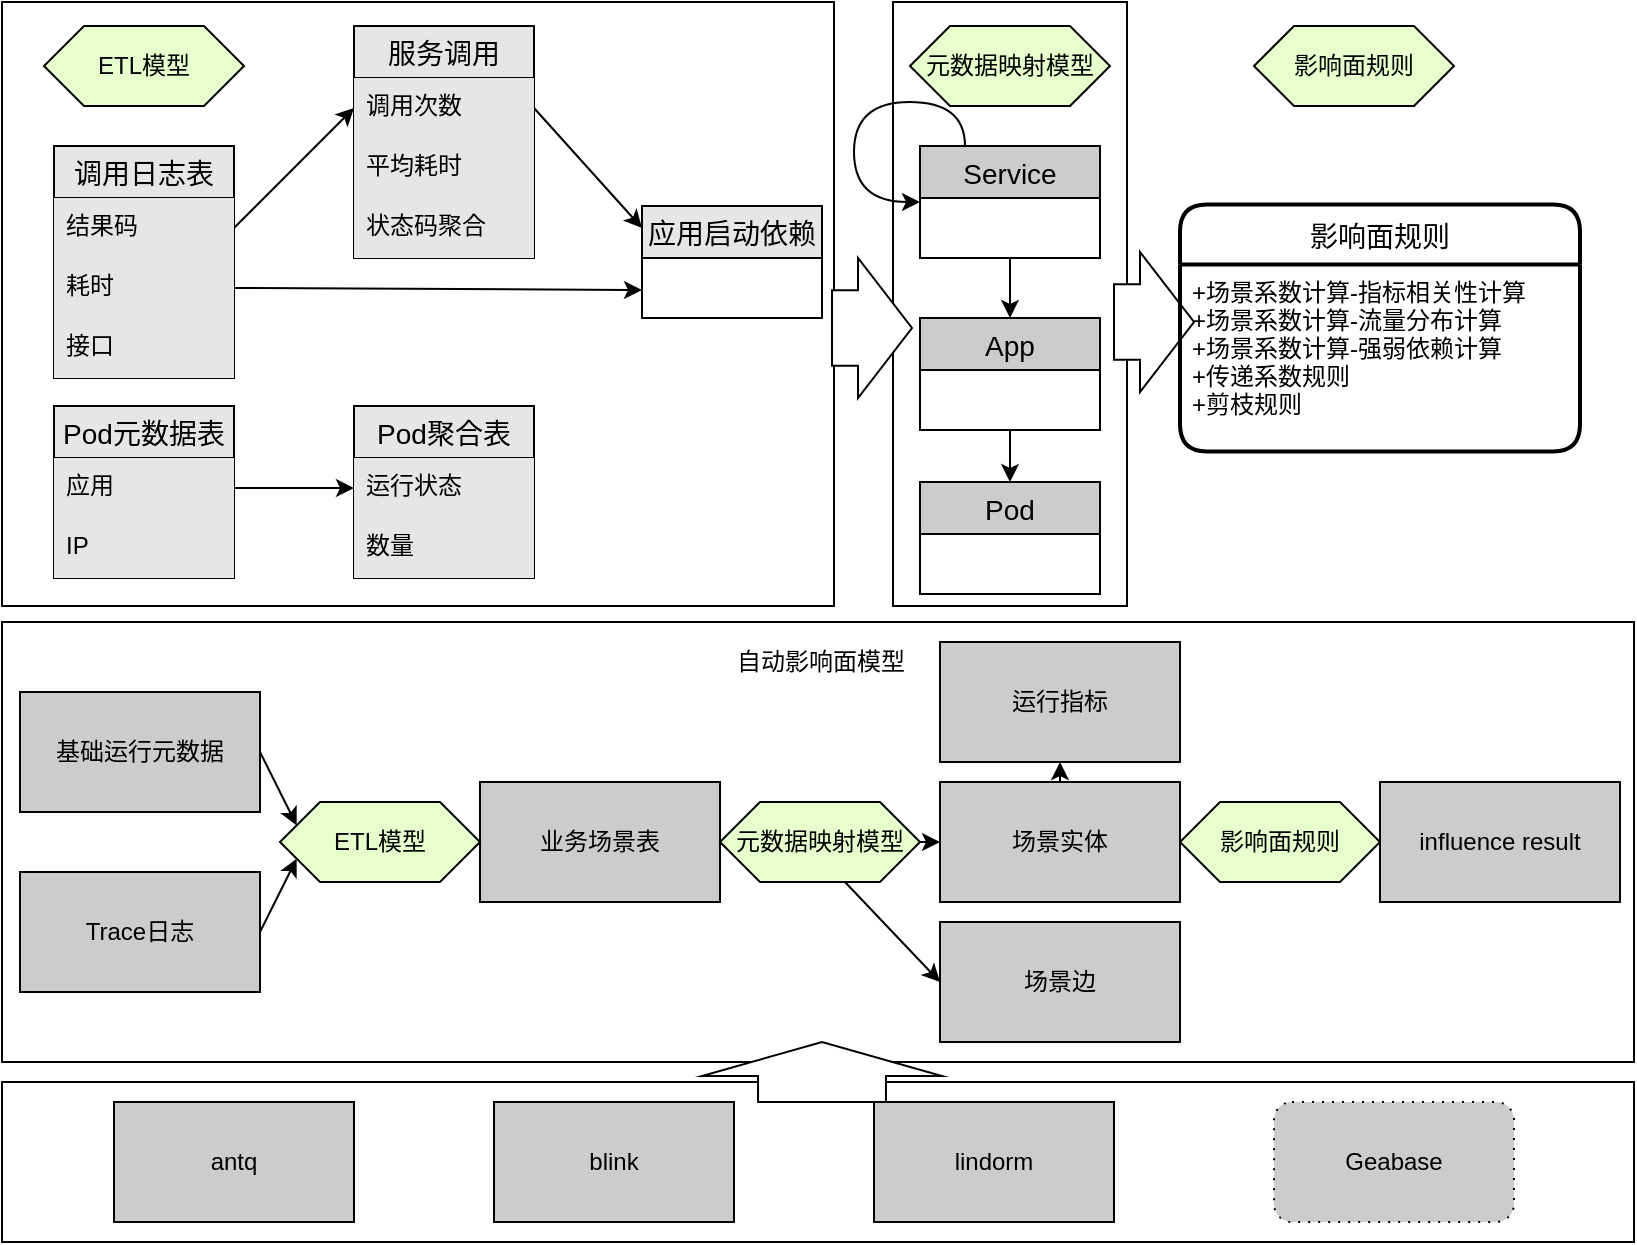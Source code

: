 <mxfile version="13.6.3" type="github">
  <diagram id="8vJNqWevXofVlPsSjhLf" name="Page-1">
    <mxGraphModel dx="1231" dy="691" grid="1" gridSize="10" guides="1" tooltips="1" connect="1" arrows="1" fold="1" page="1" pageScale="1" pageWidth="827" pageHeight="1169" math="0" shadow="0">
      <root>
        <mxCell id="0" />
        <mxCell id="1" parent="0" />
        <mxCell id="X6f416RZbJ_UCcdr4b9p-79" value="" style="rounded=0;whiteSpace=wrap;html=1;" vertex="1" parent="1">
          <mxGeometry x="4" y="60" width="416" height="302" as="geometry" />
        </mxCell>
        <mxCell id="X6f416RZbJ_UCcdr4b9p-80" value="" style="rounded=0;whiteSpace=wrap;html=1;" vertex="1" parent="1">
          <mxGeometry x="449.5" y="60" width="117" height="302" as="geometry" />
        </mxCell>
        <mxCell id="X6f416RZbJ_UCcdr4b9p-40" value="" style="rounded=0;whiteSpace=wrap;html=1;" vertex="1" parent="1">
          <mxGeometry x="4" y="600" width="816" height="80" as="geometry" />
        </mxCell>
        <mxCell id="X6f416RZbJ_UCcdr4b9p-22" value="" style="rounded=0;whiteSpace=wrap;html=1;" vertex="1" parent="1">
          <mxGeometry x="4" y="370" width="816" height="220" as="geometry" />
        </mxCell>
        <mxCell id="X6f416RZbJ_UCcdr4b9p-30" style="rounded=0;orthogonalLoop=1;jettySize=auto;html=1;exitX=1;exitY=0.5;exitDx=0;exitDy=0;entryX=0;entryY=0.25;entryDx=0;entryDy=0;fillColor=#CCCCCC;" edge="1" parent="1" source="X6f416RZbJ_UCcdr4b9p-1" target="X6f416RZbJ_UCcdr4b9p-28">
          <mxGeometry relative="1" as="geometry" />
        </mxCell>
        <mxCell id="X6f416RZbJ_UCcdr4b9p-1" value="基础运行元数据" style="rounded=0;whiteSpace=wrap;html=1;fillColor=#CCCCCC;" vertex="1" parent="1">
          <mxGeometry x="13" y="405" width="120" height="60" as="geometry" />
        </mxCell>
        <mxCell id="X6f416RZbJ_UCcdr4b9p-31" style="rounded=0;orthogonalLoop=1;jettySize=auto;html=1;exitX=1;exitY=0.5;exitDx=0;exitDy=0;entryX=0;entryY=0.75;entryDx=0;entryDy=0;fillColor=#CCCCCC;" edge="1" parent="1" source="X6f416RZbJ_UCcdr4b9p-2" target="X6f416RZbJ_UCcdr4b9p-28">
          <mxGeometry relative="1" as="geometry" />
        </mxCell>
        <mxCell id="X6f416RZbJ_UCcdr4b9p-2" value="Trace日志" style="rounded=0;whiteSpace=wrap;html=1;fillColor=#CCCCCC;" vertex="1" parent="1">
          <mxGeometry x="13" y="495" width="120" height="60" as="geometry" />
        </mxCell>
        <mxCell id="X6f416RZbJ_UCcdr4b9p-3" value="业务场景表" style="rounded=0;whiteSpace=wrap;html=1;fillColor=#CCCCCC;" vertex="1" parent="1">
          <mxGeometry x="243" y="450" width="120" height="60" as="geometry" />
        </mxCell>
        <mxCell id="X6f416RZbJ_UCcdr4b9p-19" style="rounded=0;orthogonalLoop=1;jettySize=auto;html=1;exitX=0.5;exitY=0;exitDx=0;exitDy=0;entryX=0.5;entryY=1;entryDx=0;entryDy=0;fillColor=#CCCCCC;" edge="1" parent="1" source="X6f416RZbJ_UCcdr4b9p-4" target="X6f416RZbJ_UCcdr4b9p-18">
          <mxGeometry relative="1" as="geometry" />
        </mxCell>
        <mxCell id="X6f416RZbJ_UCcdr4b9p-4" value="场景实体" style="rounded=0;whiteSpace=wrap;html=1;fillColor=#CCCCCC;" vertex="1" parent="1">
          <mxGeometry x="473" y="450" width="120" height="60" as="geometry" />
        </mxCell>
        <mxCell id="X6f416RZbJ_UCcdr4b9p-5" value="场景边" style="rounded=0;whiteSpace=wrap;html=1;fillColor=#CCCCCC;" vertex="1" parent="1">
          <mxGeometry x="473" y="520" width="120" height="60" as="geometry" />
        </mxCell>
        <mxCell id="X6f416RZbJ_UCcdr4b9p-14" value="influence result" style="rounded=0;whiteSpace=wrap;html=1;fillColor=#CCCCCC;" vertex="1" parent="1">
          <mxGeometry x="693" y="450" width="120" height="60" as="geometry" />
        </mxCell>
        <mxCell id="X6f416RZbJ_UCcdr4b9p-18" value="运行指标" style="rounded=0;whiteSpace=wrap;html=1;fillColor=#CCCCCC;" vertex="1" parent="1">
          <mxGeometry x="473" y="380" width="120" height="60" as="geometry" />
        </mxCell>
        <mxCell id="X6f416RZbJ_UCcdr4b9p-23" value="自动影响面模型" style="text;html=1;align=center;verticalAlign=middle;resizable=0;points=[];autosize=1;" vertex="1" parent="1">
          <mxGeometry x="363" y="380" width="100" height="20" as="geometry" />
        </mxCell>
        <mxCell id="X6f416RZbJ_UCcdr4b9p-27" value="&lt;span&gt;影响面规则&lt;/span&gt;" style="shape=hexagon;perimeter=hexagonPerimeter2;whiteSpace=wrap;html=1;fixedSize=1;fillColor=#E6FFCC;" vertex="1" parent="1">
          <mxGeometry x="593" y="460" width="100" height="40" as="geometry" />
        </mxCell>
        <mxCell id="X6f416RZbJ_UCcdr4b9p-28" value="&lt;span style=&quot;font-family: &amp;#34;helvetica&amp;#34;&quot;&gt;ETL模型&lt;/span&gt;" style="shape=hexagon;perimeter=hexagonPerimeter2;whiteSpace=wrap;html=1;fixedSize=1;fillColor=#E6FFCC;" vertex="1" parent="1">
          <mxGeometry x="143" y="460" width="100" height="40" as="geometry" />
        </mxCell>
        <mxCell id="X6f416RZbJ_UCcdr4b9p-32" style="edgeStyle=none;rounded=0;orthogonalLoop=1;jettySize=auto;html=1;exitX=1;exitY=0.5;exitDx=0;exitDy=0;entryX=0;entryY=0.5;entryDx=0;entryDy=0;fillColor=#CCCCCC;" edge="1" parent="1" source="X6f416RZbJ_UCcdr4b9p-29" target="X6f416RZbJ_UCcdr4b9p-4">
          <mxGeometry relative="1" as="geometry" />
        </mxCell>
        <mxCell id="X6f416RZbJ_UCcdr4b9p-33" style="edgeStyle=none;rounded=0;orthogonalLoop=1;jettySize=auto;html=1;exitX=0.625;exitY=1;exitDx=0;exitDy=0;entryX=0;entryY=0.5;entryDx=0;entryDy=0;fillColor=#CCCCCC;" edge="1" parent="1" source="X6f416RZbJ_UCcdr4b9p-29" target="X6f416RZbJ_UCcdr4b9p-5">
          <mxGeometry relative="1" as="geometry" />
        </mxCell>
        <mxCell id="X6f416RZbJ_UCcdr4b9p-29" value="元数据映射模型" style="shape=hexagon;perimeter=hexagonPerimeter2;whiteSpace=wrap;html=1;fixedSize=1;fillColor=#E6FFCC;" vertex="1" parent="1">
          <mxGeometry x="363" y="460" width="100" height="40" as="geometry" />
        </mxCell>
        <mxCell id="X6f416RZbJ_UCcdr4b9p-36" value="blink" style="rounded=0;whiteSpace=wrap;html=1;fillColor=#CCCCCC;" vertex="1" parent="1">
          <mxGeometry x="250" y="610" width="120" height="60" as="geometry" />
        </mxCell>
        <mxCell id="X6f416RZbJ_UCcdr4b9p-37" value="antq" style="rounded=0;whiteSpace=wrap;html=1;fillColor=#CCCCCC;" vertex="1" parent="1">
          <mxGeometry x="60" y="610" width="120" height="60" as="geometry" />
        </mxCell>
        <mxCell id="X6f416RZbJ_UCcdr4b9p-38" value="lindorm" style="rounded=0;whiteSpace=wrap;html=1;fillColor=#CCCCCC;" vertex="1" parent="1">
          <mxGeometry x="440" y="610" width="120" height="60" as="geometry" />
        </mxCell>
        <mxCell id="X6f416RZbJ_UCcdr4b9p-41" value="Geabase" style="shape=ext;rounded=1;html=1;whiteSpace=wrap;dashed=1;dashPattern=1 4;fillColor=#CCCCCC;" vertex="1" parent="1">
          <mxGeometry x="640" y="610" width="120" height="60" as="geometry" />
        </mxCell>
        <mxCell id="X6f416RZbJ_UCcdr4b9p-42" value="" style="shape=singleArrow;direction=north;whiteSpace=wrap;html=1;arrowWidth=0.533;arrowSize=0.567;" vertex="1" parent="1">
          <mxGeometry x="354" y="580" width="120" height="30" as="geometry" />
        </mxCell>
        <mxCell id="X6f416RZbJ_UCcdr4b9p-58" style="edgeStyle=none;rounded=0;orthogonalLoop=1;jettySize=auto;html=1;exitX=1;exitY=0.5;exitDx=0;exitDy=0;fillColor=#E6E6E6;" edge="1" parent="1" source="X6f416RZbJ_UCcdr4b9p-48" target="X6f416RZbJ_UCcdr4b9p-56">
          <mxGeometry relative="1" as="geometry" />
        </mxCell>
        <mxCell id="X6f416RZbJ_UCcdr4b9p-59" style="edgeStyle=none;rounded=0;orthogonalLoop=1;jettySize=auto;html=1;exitX=1;exitY=0.5;exitDx=0;exitDy=0;entryX=0;entryY=0.5;entryDx=0;entryDy=0;fillColor=#E6E6E6;" edge="1" parent="1" source="X6f416RZbJ_UCcdr4b9p-44" target="X6f416RZbJ_UCcdr4b9p-52">
          <mxGeometry relative="1" as="geometry" />
        </mxCell>
        <mxCell id="X6f416RZbJ_UCcdr4b9p-64" style="edgeStyle=none;rounded=0;orthogonalLoop=1;jettySize=auto;html=1;exitX=1;exitY=0.5;exitDx=0;exitDy=0;entryX=0;entryY=0.5;entryDx=0;entryDy=0;fillColor=#E6E6E6;" edge="1" parent="1" source="X6f416RZbJ_UCcdr4b9p-52">
          <mxGeometry relative="1" as="geometry">
            <mxPoint x="324" y="173" as="targetPoint" />
          </mxGeometry>
        </mxCell>
        <mxCell id="X6f416RZbJ_UCcdr4b9p-65" style="edgeStyle=none;rounded=0;orthogonalLoop=1;jettySize=auto;html=1;exitX=1;exitY=0.5;exitDx=0;exitDy=0;entryX=0;entryY=0.75;entryDx=0;entryDy=0;fillColor=#E6E6E6;" edge="1" parent="1" source="X6f416RZbJ_UCcdr4b9p-45" target="X6f416RZbJ_UCcdr4b9p-60">
          <mxGeometry relative="1" as="geometry">
            <mxPoint x="324" y="203" as="targetPoint" />
          </mxGeometry>
        </mxCell>
        <mxCell id="X6f416RZbJ_UCcdr4b9p-70" style="edgeStyle=none;rounded=0;orthogonalLoop=1;jettySize=auto;html=1;exitX=0.5;exitY=1;exitDx=0;exitDy=0;entryX=0.5;entryY=0;entryDx=0;entryDy=0;fillColor=#CCCCCC;" edge="1" parent="1" source="X6f416RZbJ_UCcdr4b9p-66" target="X6f416RZbJ_UCcdr4b9p-67">
          <mxGeometry relative="1" as="geometry" />
        </mxCell>
        <mxCell id="X6f416RZbJ_UCcdr4b9p-71" style="edgeStyle=none;rounded=0;orthogonalLoop=1;jettySize=auto;html=1;exitX=0.5;exitY=1;exitDx=0;exitDy=0;entryX=0.5;entryY=0;entryDx=0;entryDy=0;fillColor=#CCCCCC;" edge="1" parent="1" source="X6f416RZbJ_UCcdr4b9p-67" target="X6f416RZbJ_UCcdr4b9p-68">
          <mxGeometry relative="1" as="geometry" />
        </mxCell>
        <mxCell id="X6f416RZbJ_UCcdr4b9p-72" style="edgeStyle=orthogonalEdgeStyle;rounded=0;orthogonalLoop=1;jettySize=auto;html=1;exitX=0.25;exitY=0;exitDx=0;exitDy=0;curved=1;entryX=0;entryY=0.5;entryDx=0;entryDy=0;" edge="1" parent="1" source="X6f416RZbJ_UCcdr4b9p-66" target="X6f416RZbJ_UCcdr4b9p-66">
          <mxGeometry relative="1" as="geometry">
            <mxPoint x="463" y="140" as="targetPoint" />
            <Array as="points">
              <mxPoint x="486" y="110" />
              <mxPoint x="430" y="110" />
              <mxPoint x="430" y="160" />
            </Array>
          </mxGeometry>
        </mxCell>
        <mxCell id="X6f416RZbJ_UCcdr4b9p-74" value="" style="html=1;shadow=0;dashed=0;align=center;verticalAlign=middle;shape=mxgraph.arrows2.arrow;dy=0.46;dx=27;notch=0;" vertex="1" parent="1">
          <mxGeometry x="419" y="188" width="40" height="70" as="geometry" />
        </mxCell>
        <mxCell id="X6f416RZbJ_UCcdr4b9p-81" value="" style="html=1;shadow=0;dashed=0;align=center;verticalAlign=middle;shape=mxgraph.arrows2.arrow;dy=0.46;dx=27;notch=0;" vertex="1" parent="1">
          <mxGeometry x="560" y="185" width="40" height="70" as="geometry" />
        </mxCell>
        <mxCell id="X6f416RZbJ_UCcdr4b9p-96" value="&lt;span style=&quot;font-family: &amp;#34;helvetica&amp;#34;&quot;&gt;ETL模型&lt;/span&gt;&lt;span style=&quot;color: rgba(0 , 0 , 0 , 0) ; font-family: monospace ; font-size: 0px&quot;&gt;%3CmxGraphModel%3E%3Croot%3E%3CmxCell%20id%3D%220%22%2F%3E%3CmxCell%20id%3D%221%22%20parent%3D%220%22%2F%3E%3CmxCell%20id%3D%222%22%20value%3D%22Blink%20SQL%22%20style%3D%22text%3Bhtml%3D1%3Balign%3Dcenter%3BverticalAlign%3Dmiddle%3Bresizable%3D0%3Bpoints%3D%5B%5D%3Bautosize%3D1%3B%22%20vertex%3D%221%22%20parent%3D%221%22%3E%3CmxGeometry%20x%3D%2213%22%20y%3D%2222%22%20width%3D%2270%22%20height%3D%2220%22%20as%3D%22geometry%22%2F%3E%3C%2FmxCell%3E%3C%2Froot%3E%3C%2FmxGraphModel%3E&amp;nbsp;&lt;/span&gt;" style="shape=hexagon;perimeter=hexagonPerimeter2;whiteSpace=wrap;html=1;fixedSize=1;fillColor=#E6FFCC;" vertex="1" parent="1">
          <mxGeometry x="25" y="72" width="100" height="40" as="geometry" />
        </mxCell>
        <mxCell id="X6f416RZbJ_UCcdr4b9p-97" value="元数据映射模型" style="shape=hexagon;perimeter=hexagonPerimeter2;whiteSpace=wrap;html=1;fixedSize=1;fillColor=#E6FFCC;" vertex="1" parent="1">
          <mxGeometry x="458" y="72" width="100" height="40" as="geometry" />
        </mxCell>
        <mxCell id="X6f416RZbJ_UCcdr4b9p-98" value="&lt;span&gt;影响面规则&lt;/span&gt;" style="shape=hexagon;perimeter=hexagonPerimeter2;whiteSpace=wrap;html=1;fixedSize=1;fillColor=#E6FFCC;" vertex="1" parent="1">
          <mxGeometry x="630" y="72" width="100" height="40" as="geometry" />
        </mxCell>
        <mxCell id="X6f416RZbJ_UCcdr4b9p-43" value="调用日志表" style="swimlane;fontStyle=0;childLayout=stackLayout;horizontal=1;startSize=26;horizontalStack=0;resizeParent=1;resizeParentMax=0;resizeLast=0;collapsible=1;marginBottom=0;align=center;fontSize=14;fillColor=#E6E6E6;" vertex="1" parent="1">
          <mxGeometry x="30" y="132" width="90" height="116" as="geometry" />
        </mxCell>
        <mxCell id="X6f416RZbJ_UCcdr4b9p-44" value="结果码" style="text;strokeColor=none;fillColor=#E6E6E6;spacingLeft=4;spacingRight=4;overflow=hidden;rotatable=0;points=[[0,0.5],[1,0.5]];portConstraint=eastwest;fontSize=12;" vertex="1" parent="X6f416RZbJ_UCcdr4b9p-43">
          <mxGeometry y="26" width="90" height="30" as="geometry" />
        </mxCell>
        <mxCell id="X6f416RZbJ_UCcdr4b9p-45" value="耗时" style="text;strokeColor=none;fillColor=#E6E6E6;spacingLeft=4;spacingRight=4;overflow=hidden;rotatable=0;points=[[0,0.5],[1,0.5]];portConstraint=eastwest;fontSize=12;" vertex="1" parent="X6f416RZbJ_UCcdr4b9p-43">
          <mxGeometry y="56" width="90" height="30" as="geometry" />
        </mxCell>
        <mxCell id="X6f416RZbJ_UCcdr4b9p-46" value="接口" style="text;strokeColor=none;fillColor=#E6E6E6;spacingLeft=4;spacingRight=4;overflow=hidden;rotatable=0;points=[[0,0.5],[1,0.5]];portConstraint=eastwest;fontSize=12;" vertex="1" parent="X6f416RZbJ_UCcdr4b9p-43">
          <mxGeometry y="86" width="90" height="30" as="geometry" />
        </mxCell>
        <mxCell id="X6f416RZbJ_UCcdr4b9p-47" value="Pod元数据表" style="swimlane;fontStyle=0;childLayout=stackLayout;horizontal=1;startSize=26;horizontalStack=0;resizeParent=1;resizeParentMax=0;resizeLast=0;collapsible=1;marginBottom=0;align=center;fontSize=14;fillColor=#E6E6E6;" vertex="1" parent="1">
          <mxGeometry x="30" y="262" width="90" height="86" as="geometry" />
        </mxCell>
        <mxCell id="X6f416RZbJ_UCcdr4b9p-48" value="应用" style="text;strokeColor=none;fillColor=#E6E6E6;spacingLeft=4;spacingRight=4;overflow=hidden;rotatable=0;points=[[0,0.5],[1,0.5]];portConstraint=eastwest;fontSize=12;" vertex="1" parent="X6f416RZbJ_UCcdr4b9p-47">
          <mxGeometry y="26" width="90" height="30" as="geometry" />
        </mxCell>
        <mxCell id="X6f416RZbJ_UCcdr4b9p-49" value="IP" style="text;strokeColor=none;fillColor=#E6E6E6;spacingLeft=4;spacingRight=4;overflow=hidden;rotatable=0;points=[[0,0.5],[1,0.5]];portConstraint=eastwest;fontSize=12;" vertex="1" parent="X6f416RZbJ_UCcdr4b9p-47">
          <mxGeometry y="56" width="90" height="30" as="geometry" />
        </mxCell>
        <mxCell id="X6f416RZbJ_UCcdr4b9p-51" value="服务调用" style="swimlane;fontStyle=0;childLayout=stackLayout;horizontal=1;startSize=26;horizontalStack=0;resizeParent=1;resizeParentMax=0;resizeLast=0;collapsible=1;marginBottom=0;align=center;fontSize=14;fillColor=#E6E6E6;" vertex="1" parent="1">
          <mxGeometry x="180" y="72" width="90" height="116" as="geometry" />
        </mxCell>
        <mxCell id="X6f416RZbJ_UCcdr4b9p-52" value="调用次数" style="text;strokeColor=none;fillColor=#E6E6E6;spacingLeft=4;spacingRight=4;overflow=hidden;rotatable=0;points=[[0,0.5],[1,0.5]];portConstraint=eastwest;fontSize=12;" vertex="1" parent="X6f416RZbJ_UCcdr4b9p-51">
          <mxGeometry y="26" width="90" height="30" as="geometry" />
        </mxCell>
        <mxCell id="X6f416RZbJ_UCcdr4b9p-53" value="平均耗时" style="text;strokeColor=none;fillColor=#E6E6E6;spacingLeft=4;spacingRight=4;overflow=hidden;rotatable=0;points=[[0,0.5],[1,0.5]];portConstraint=eastwest;fontSize=12;" vertex="1" parent="X6f416RZbJ_UCcdr4b9p-51">
          <mxGeometry y="56" width="90" height="30" as="geometry" />
        </mxCell>
        <mxCell id="X6f416RZbJ_UCcdr4b9p-54" value="状态码聚合" style="text;strokeColor=none;fillColor=#E6E6E6;spacingLeft=4;spacingRight=4;overflow=hidden;rotatable=0;points=[[0,0.5],[1,0.5]];portConstraint=eastwest;fontSize=12;" vertex="1" parent="X6f416RZbJ_UCcdr4b9p-51">
          <mxGeometry y="86" width="90" height="30" as="geometry" />
        </mxCell>
        <mxCell id="X6f416RZbJ_UCcdr4b9p-60" value="应用启动依赖" style="swimlane;fontStyle=0;childLayout=stackLayout;horizontal=1;startSize=26;horizontalStack=0;resizeParent=1;resizeParentMax=0;resizeLast=0;collapsible=1;marginBottom=0;align=center;fontSize=14;fillColor=#E6E6E6;" vertex="1" parent="1">
          <mxGeometry x="324" y="162" width="90" height="56" as="geometry" />
        </mxCell>
        <mxCell id="X6f416RZbJ_UCcdr4b9p-55" value="Pod聚合表" style="swimlane;fontStyle=0;childLayout=stackLayout;horizontal=1;startSize=26;horizontalStack=0;resizeParent=1;resizeParentMax=0;resizeLast=0;collapsible=1;marginBottom=0;align=center;fontSize=14;fillColor=#E6E6E6;" vertex="1" parent="1">
          <mxGeometry x="180" y="262" width="90" height="86" as="geometry" />
        </mxCell>
        <mxCell id="X6f416RZbJ_UCcdr4b9p-56" value="运行状态" style="text;strokeColor=none;fillColor=#E6E6E6;spacingLeft=4;spacingRight=4;overflow=hidden;rotatable=0;points=[[0,0.5],[1,0.5]];portConstraint=eastwest;fontSize=12;" vertex="1" parent="X6f416RZbJ_UCcdr4b9p-55">
          <mxGeometry y="26" width="90" height="30" as="geometry" />
        </mxCell>
        <mxCell id="X6f416RZbJ_UCcdr4b9p-57" value="数量" style="text;strokeColor=none;fillColor=#E6E6E6;spacingLeft=4;spacingRight=4;overflow=hidden;rotatable=0;points=[[0,0.5],[1,0.5]];portConstraint=eastwest;fontSize=12;" vertex="1" parent="X6f416RZbJ_UCcdr4b9p-55">
          <mxGeometry y="56" width="90" height="30" as="geometry" />
        </mxCell>
        <mxCell id="X6f416RZbJ_UCcdr4b9p-75" value="影响面规则" style="swimlane;childLayout=stackLayout;horizontal=1;startSize=30;horizontalStack=0;rounded=1;fontSize=14;fontStyle=0;strokeWidth=2;resizeParent=0;resizeLast=1;shadow=0;dashed=0;align=center;" vertex="1" parent="1">
          <mxGeometry x="593" y="161.25" width="200" height="123.5" as="geometry" />
        </mxCell>
        <mxCell id="X6f416RZbJ_UCcdr4b9p-76" value="+场景系数计算-指标相关性计算&#xa;+场景系数计算-流量分布计算&#xa;+场景系数计算-强弱依赖计算&#xa;+传递系数规则&#xa;+剪枝规则" style="align=left;strokeColor=none;fillColor=none;spacingLeft=4;fontSize=12;verticalAlign=top;resizable=0;rotatable=0;part=1;" vertex="1" parent="X6f416RZbJ_UCcdr4b9p-75">
          <mxGeometry y="30" width="200" height="93.5" as="geometry" />
        </mxCell>
        <mxCell id="X6f416RZbJ_UCcdr4b9p-68" value="Pod" style="swimlane;fontStyle=0;childLayout=stackLayout;horizontal=1;startSize=26;horizontalStack=0;resizeParent=1;resizeParentMax=0;resizeLast=0;collapsible=1;marginBottom=0;align=center;fontSize=14;fillColor=#CCCCCC;" vertex="1" parent="1">
          <mxGeometry x="463" y="300" width="90" height="56" as="geometry" />
        </mxCell>
        <mxCell id="X6f416RZbJ_UCcdr4b9p-66" value="Service" style="swimlane;fontStyle=0;childLayout=stackLayout;horizontal=1;startSize=26;horizontalStack=0;resizeParent=1;resizeParentMax=0;resizeLast=0;collapsible=1;marginBottom=0;align=center;fontSize=14;fillColor=#CCCCCC;" vertex="1" parent="1">
          <mxGeometry x="463" y="132" width="90" height="56" as="geometry" />
        </mxCell>
        <mxCell id="X6f416RZbJ_UCcdr4b9p-67" value="App" style="swimlane;fontStyle=0;childLayout=stackLayout;horizontal=1;startSize=26;horizontalStack=0;resizeParent=1;resizeParentMax=0;resizeLast=0;collapsible=1;marginBottom=0;align=center;fontSize=14;fillColor=#CCCCCC;" vertex="1" parent="1">
          <mxGeometry x="463" y="218" width="90" height="56" as="geometry" />
        </mxCell>
      </root>
    </mxGraphModel>
  </diagram>
</mxfile>
